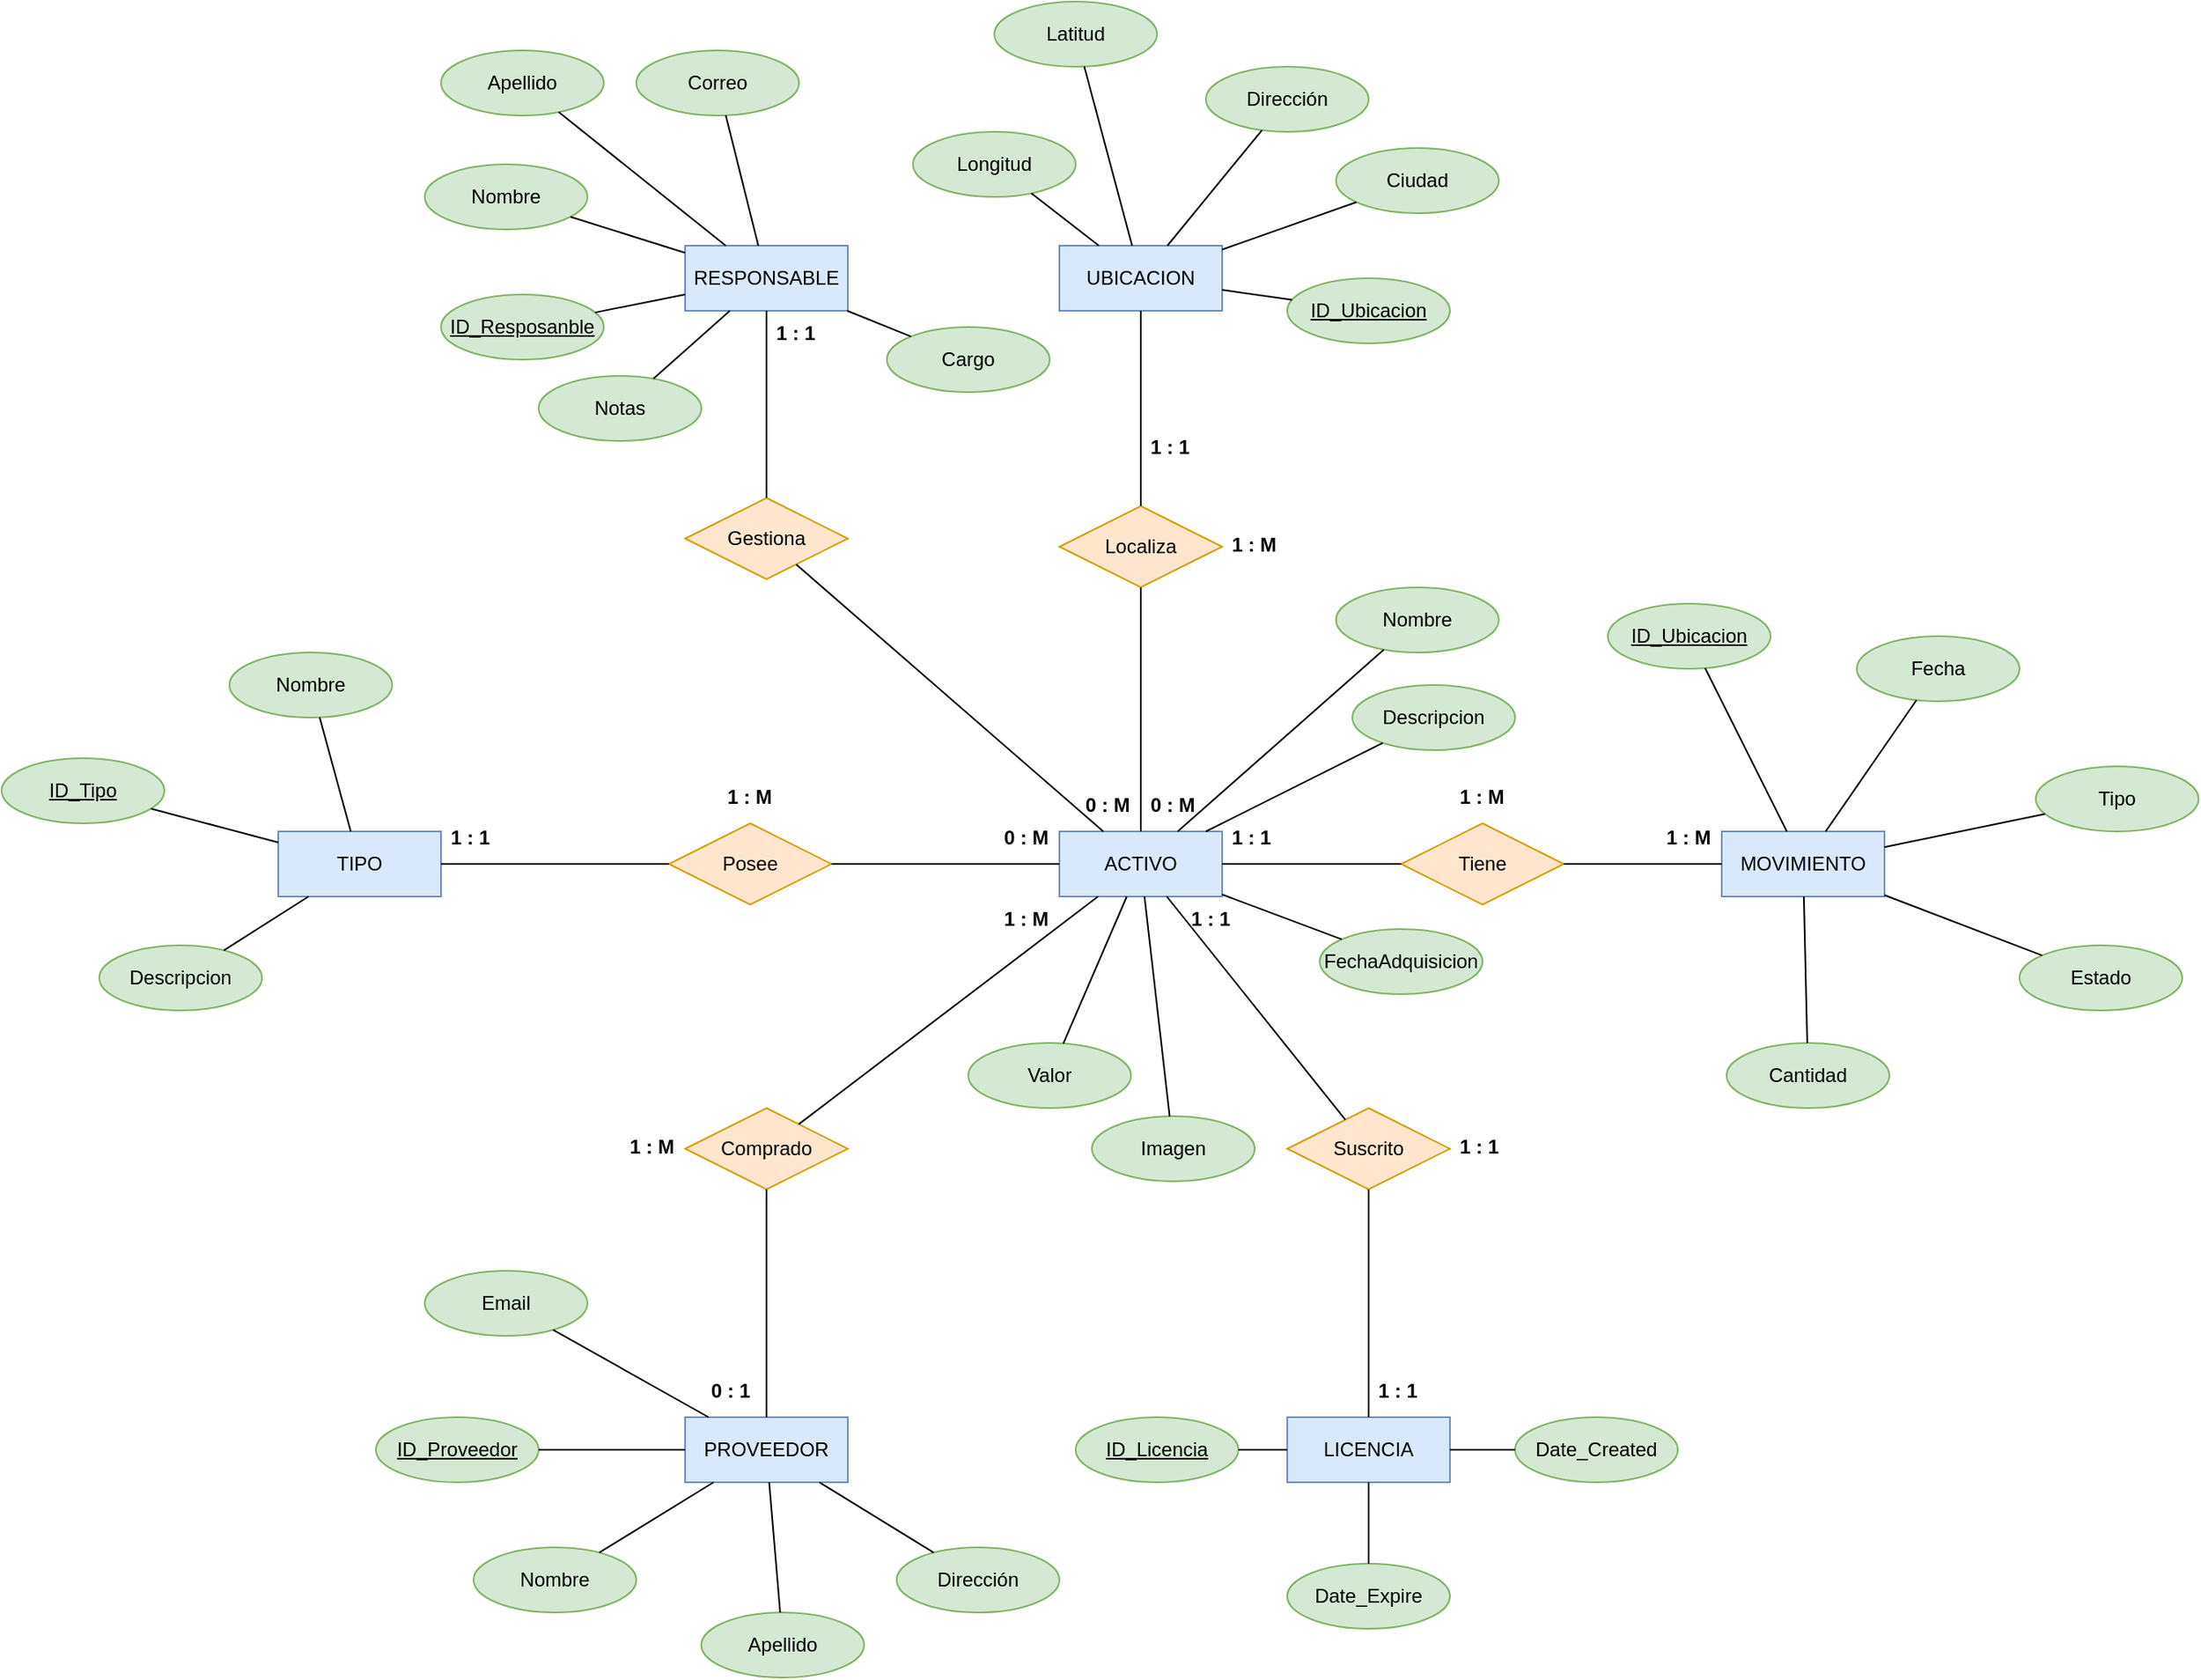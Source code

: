 <mxfile version="26.2.14">
  <diagram name="Página-1" id="IizV0ZKITarImfJM_A5O">
    <mxGraphModel dx="1861" dy="1901" grid="1" gridSize="10" guides="1" tooltips="1" connect="1" arrows="1" fold="1" page="1" pageScale="1" pageWidth="827" pageHeight="1169" math="0" shadow="0">
      <root>
        <mxCell id="0" />
        <mxCell id="1" parent="0" />
        <mxCell id="AASYkf402rb6I2aHNUHm-3" value="ACTIVO" style="whiteSpace=wrap;html=1;align=center;fillColor=#dae8fc;strokeColor=#6c8ebf;" vertex="1" parent="1">
          <mxGeometry x="420" y="240" width="100" height="40" as="geometry" />
        </mxCell>
        <mxCell id="AASYkf402rb6I2aHNUHm-8" value="Fecha" style="ellipse;whiteSpace=wrap;html=1;align=center;fillColor=#d5e8d4;strokeColor=#82b366;" vertex="1" parent="1">
          <mxGeometry x="910" y="120" width="100" height="40" as="geometry" />
        </mxCell>
        <mxCell id="AASYkf402rb6I2aHNUHm-13" value="&lt;b&gt;1 : M&lt;/b&gt;" style="text;strokeColor=none;fillColor=none;spacingLeft=4;spacingRight=4;overflow=hidden;rotatable=0;points=[[0,0.5],[1,0.5]];portConstraint=eastwest;fontSize=12;whiteSpace=wrap;html=1;" vertex="1" parent="1">
          <mxGeometry x="150" y="420" width="40" height="30" as="geometry" />
        </mxCell>
        <mxCell id="AASYkf402rb6I2aHNUHm-17" value="TIPO" style="whiteSpace=wrap;html=1;align=center;fillColor=#dae8fc;strokeColor=#6c8ebf;" vertex="1" parent="1">
          <mxGeometry x="-60" y="240" width="100" height="40" as="geometry" />
        </mxCell>
        <mxCell id="AASYkf402rb6I2aHNUHm-18" value="UBICACION" style="whiteSpace=wrap;html=1;align=center;fillColor=#dae8fc;strokeColor=#6c8ebf;" vertex="1" parent="1">
          <mxGeometry x="420" y="-120" width="100" height="40" as="geometry" />
        </mxCell>
        <mxCell id="AASYkf402rb6I2aHNUHm-19" value="RESPONSABLE" style="whiteSpace=wrap;html=1;align=center;fillColor=#dae8fc;strokeColor=#6c8ebf;" vertex="1" parent="1">
          <mxGeometry x="190" y="-120" width="100" height="40" as="geometry" />
        </mxCell>
        <mxCell id="AASYkf402rb6I2aHNUHm-20" value="PROVEEDOR" style="whiteSpace=wrap;html=1;align=center;fillColor=#dae8fc;strokeColor=#6c8ebf;" vertex="1" parent="1">
          <mxGeometry x="190" y="600" width="100" height="40" as="geometry" />
        </mxCell>
        <mxCell id="AASYkf402rb6I2aHNUHm-22" value="MOVIMIENTO" style="whiteSpace=wrap;html=1;align=center;fillColor=#dae8fc;strokeColor=#6c8ebf;" vertex="1" parent="1">
          <mxGeometry x="827" y="240" width="100" height="40" as="geometry" />
        </mxCell>
        <mxCell id="AASYkf402rb6I2aHNUHm-23" value="LICENCIA" style="whiteSpace=wrap;html=1;align=center;fillColor=#dae8fc;strokeColor=#6c8ebf;" vertex="1" parent="1">
          <mxGeometry x="560" y="600" width="100" height="40" as="geometry" />
        </mxCell>
        <mxCell id="AASYkf402rb6I2aHNUHm-24" value="Posee" style="shape=rhombus;perimeter=rhombusPerimeter;whiteSpace=wrap;html=1;align=center;fillColor=#ffe6cc;strokeColor=#d79b00;" vertex="1" parent="1">
          <mxGeometry x="180" y="235" width="100" height="50" as="geometry" />
        </mxCell>
        <mxCell id="AASYkf402rb6I2aHNUHm-25" value="&lt;b&gt;1 : M&lt;/b&gt;" style="text;strokeColor=none;fillColor=none;spacingLeft=4;spacingRight=4;overflow=hidden;rotatable=0;points=[[0,0.5],[1,0.5]];portConstraint=eastwest;fontSize=12;whiteSpace=wrap;html=1;" vertex="1" parent="1">
          <mxGeometry x="210" y="205" width="40" height="30" as="geometry" />
        </mxCell>
        <mxCell id="AASYkf402rb6I2aHNUHm-26" value="" style="endArrow=none;html=1;rounded=0;" edge="1" parent="1" source="AASYkf402rb6I2aHNUHm-24" target="AASYkf402rb6I2aHNUHm-3">
          <mxGeometry relative="1" as="geometry">
            <mxPoint x="370" y="380" as="sourcePoint" />
            <mxPoint x="530" y="380" as="targetPoint" />
          </mxGeometry>
        </mxCell>
        <mxCell id="AASYkf402rb6I2aHNUHm-27" value="" style="endArrow=none;html=1;rounded=0;" edge="1" parent="1" source="AASYkf402rb6I2aHNUHm-17" target="AASYkf402rb6I2aHNUHm-24">
          <mxGeometry relative="1" as="geometry">
            <mxPoint x="60" y="360" as="sourcePoint" />
            <mxPoint x="220" y="360" as="targetPoint" />
          </mxGeometry>
        </mxCell>
        <mxCell id="AASYkf402rb6I2aHNUHm-28" value="&lt;b&gt;0 : M&lt;/b&gt;" style="text;strokeColor=none;fillColor=none;spacingLeft=4;spacingRight=4;overflow=hidden;rotatable=0;points=[[0,0.5],[1,0.5]];portConstraint=eastwest;fontSize=12;whiteSpace=wrap;html=1;" vertex="1" parent="1">
          <mxGeometry x="380" y="230" width="40" height="30" as="geometry" />
        </mxCell>
        <mxCell id="AASYkf402rb6I2aHNUHm-29" value="&lt;b&gt;1 : 1&lt;/b&gt;" style="text;strokeColor=none;fillColor=none;spacingLeft=4;spacingRight=4;overflow=hidden;rotatable=0;points=[[0,0.5],[1,0.5]];portConstraint=eastwest;fontSize=12;whiteSpace=wrap;html=1;" vertex="1" parent="1">
          <mxGeometry x="40" y="230" width="40" height="30" as="geometry" />
        </mxCell>
        <mxCell id="AASYkf402rb6I2aHNUHm-30" value="Localiza" style="shape=rhombus;perimeter=rhombusPerimeter;whiteSpace=wrap;html=1;align=center;fillColor=#ffe6cc;strokeColor=#d79b00;" vertex="1" parent="1">
          <mxGeometry x="420" y="40" width="100" height="50" as="geometry" />
        </mxCell>
        <mxCell id="AASYkf402rb6I2aHNUHm-31" value="" style="endArrow=none;html=1;rounded=0;" edge="1" parent="1" source="AASYkf402rb6I2aHNUHm-30" target="AASYkf402rb6I2aHNUHm-3">
          <mxGeometry relative="1" as="geometry">
            <mxPoint x="490" y="200" as="sourcePoint" />
            <mxPoint x="650" y="200" as="targetPoint" />
          </mxGeometry>
        </mxCell>
        <mxCell id="AASYkf402rb6I2aHNUHm-32" value="" style="endArrow=none;html=1;rounded=0;" edge="1" parent="1" source="AASYkf402rb6I2aHNUHm-18" target="AASYkf402rb6I2aHNUHm-30">
          <mxGeometry relative="1" as="geometry">
            <mxPoint x="360" y="120" as="sourcePoint" />
            <mxPoint x="520" y="120" as="targetPoint" />
          </mxGeometry>
        </mxCell>
        <mxCell id="AASYkf402rb6I2aHNUHm-33" value="&lt;b&gt;1 : M&lt;/b&gt;" style="text;strokeColor=none;fillColor=none;spacingLeft=4;spacingRight=4;overflow=hidden;rotatable=0;points=[[0,0.5],[1,0.5]];portConstraint=eastwest;fontSize=12;whiteSpace=wrap;html=1;" vertex="1" parent="1">
          <mxGeometry x="520" y="50" width="40" height="30" as="geometry" />
        </mxCell>
        <mxCell id="AASYkf402rb6I2aHNUHm-34" value="&lt;b&gt;1 : 1&lt;/b&gt;" style="text;strokeColor=none;fillColor=none;spacingLeft=4;spacingRight=4;overflow=hidden;rotatable=0;points=[[0,0.5],[1,0.5]];portConstraint=eastwest;fontSize=12;whiteSpace=wrap;html=1;" vertex="1" parent="1">
          <mxGeometry x="470" y="-10" width="40" height="30" as="geometry" />
        </mxCell>
        <mxCell id="AASYkf402rb6I2aHNUHm-35" value="&lt;b&gt;0 : M&lt;/b&gt;" style="text;strokeColor=none;fillColor=none;spacingLeft=4;spacingRight=4;overflow=hidden;rotatable=0;points=[[0,0.5],[1,0.5]];portConstraint=eastwest;fontSize=12;whiteSpace=wrap;html=1;" vertex="1" parent="1">
          <mxGeometry x="470" y="210" width="40" height="30" as="geometry" />
        </mxCell>
        <mxCell id="AASYkf402rb6I2aHNUHm-36" value="Gestiona" style="shape=rhombus;perimeter=rhombusPerimeter;whiteSpace=wrap;html=1;align=center;fillColor=#ffe6cc;strokeColor=#d79b00;" vertex="1" parent="1">
          <mxGeometry x="190" y="35" width="100" height="50" as="geometry" />
        </mxCell>
        <mxCell id="AASYkf402rb6I2aHNUHm-37" value="" style="endArrow=none;html=1;rounded=0;" edge="1" parent="1" source="AASYkf402rb6I2aHNUHm-3" target="AASYkf402rb6I2aHNUHm-36">
          <mxGeometry relative="1" as="geometry">
            <mxPoint x="660" y="320" as="sourcePoint" />
            <mxPoint x="820" y="320" as="targetPoint" />
          </mxGeometry>
        </mxCell>
        <mxCell id="AASYkf402rb6I2aHNUHm-38" value="" style="endArrow=none;html=1;rounded=0;" edge="1" parent="1" source="AASYkf402rb6I2aHNUHm-36" target="AASYkf402rb6I2aHNUHm-19">
          <mxGeometry relative="1" as="geometry">
            <mxPoint x="790" y="310" as="sourcePoint" />
            <mxPoint x="950" y="310" as="targetPoint" />
          </mxGeometry>
        </mxCell>
        <mxCell id="AASYkf402rb6I2aHNUHm-39" value="&lt;b&gt;1 : 1&lt;/b&gt;" style="text;strokeColor=none;fillColor=none;spacingLeft=4;spacingRight=4;overflow=hidden;rotatable=0;points=[[0,0.5],[1,0.5]];portConstraint=eastwest;fontSize=12;whiteSpace=wrap;html=1;" vertex="1" parent="1">
          <mxGeometry x="240" y="-80" width="40" height="30" as="geometry" />
        </mxCell>
        <mxCell id="AASYkf402rb6I2aHNUHm-40" value="&lt;b&gt;0 : M&lt;/b&gt;" style="text;strokeColor=none;fillColor=none;spacingLeft=4;spacingRight=4;overflow=hidden;rotatable=0;points=[[0,0.5],[1,0.5]];portConstraint=eastwest;fontSize=12;whiteSpace=wrap;html=1;" vertex="1" parent="1">
          <mxGeometry x="430" y="210" width="40" height="30" as="geometry" />
        </mxCell>
        <mxCell id="AASYkf402rb6I2aHNUHm-41" value="Comprado" style="shape=rhombus;perimeter=rhombusPerimeter;whiteSpace=wrap;html=1;align=center;fillColor=#ffe6cc;strokeColor=#d79b00;" vertex="1" parent="1">
          <mxGeometry x="190" y="410" width="100" height="50" as="geometry" />
        </mxCell>
        <mxCell id="AASYkf402rb6I2aHNUHm-42" value="" style="endArrow=none;html=1;rounded=0;" edge="1" parent="1" source="AASYkf402rb6I2aHNUHm-41" target="AASYkf402rb6I2aHNUHm-3">
          <mxGeometry relative="1" as="geometry">
            <mxPoint x="480" y="360" as="sourcePoint" />
            <mxPoint x="640" y="360" as="targetPoint" />
          </mxGeometry>
        </mxCell>
        <mxCell id="AASYkf402rb6I2aHNUHm-43" value="" style="endArrow=none;html=1;rounded=0;" edge="1" parent="1" source="AASYkf402rb6I2aHNUHm-20" target="AASYkf402rb6I2aHNUHm-41">
          <mxGeometry relative="1" as="geometry">
            <mxPoint x="170" y="440" as="sourcePoint" />
            <mxPoint x="330" y="440" as="targetPoint" />
          </mxGeometry>
        </mxCell>
        <mxCell id="AASYkf402rb6I2aHNUHm-44" value="&lt;b&gt;1 : M&lt;/b&gt;" style="text;strokeColor=none;fillColor=none;spacingLeft=4;spacingRight=4;overflow=hidden;rotatable=0;points=[[0,0.5],[1,0.5]];portConstraint=eastwest;fontSize=12;whiteSpace=wrap;html=1;" vertex="1" parent="1">
          <mxGeometry x="380" y="280" width="40" height="30" as="geometry" />
        </mxCell>
        <mxCell id="AASYkf402rb6I2aHNUHm-45" value="&lt;b&gt;0 : 1&lt;/b&gt;" style="text;strokeColor=none;fillColor=none;spacingLeft=4;spacingRight=4;overflow=hidden;rotatable=0;points=[[0,0.5],[1,0.5]];portConstraint=eastwest;fontSize=12;whiteSpace=wrap;html=1;" vertex="1" parent="1">
          <mxGeometry x="200" y="570" width="40" height="30" as="geometry" />
        </mxCell>
        <mxCell id="AASYkf402rb6I2aHNUHm-46" value="Tiene" style="shape=rhombus;perimeter=rhombusPerimeter;whiteSpace=wrap;html=1;align=center;fillColor=#ffe6cc;strokeColor=#d79b00;" vertex="1" parent="1">
          <mxGeometry x="630" y="235" width="100" height="50" as="geometry" />
        </mxCell>
        <mxCell id="AASYkf402rb6I2aHNUHm-47" value="" style="endArrow=none;html=1;rounded=0;" edge="1" parent="1" source="AASYkf402rb6I2aHNUHm-3" target="AASYkf402rb6I2aHNUHm-46">
          <mxGeometry relative="1" as="geometry">
            <mxPoint x="610" y="310" as="sourcePoint" />
            <mxPoint x="770" y="310" as="targetPoint" />
          </mxGeometry>
        </mxCell>
        <mxCell id="AASYkf402rb6I2aHNUHm-48" value="" style="endArrow=none;html=1;rounded=0;" edge="1" parent="1" source="AASYkf402rb6I2aHNUHm-46" target="AASYkf402rb6I2aHNUHm-22">
          <mxGeometry relative="1" as="geometry">
            <mxPoint x="640" y="350" as="sourcePoint" />
            <mxPoint x="800" y="350" as="targetPoint" />
          </mxGeometry>
        </mxCell>
        <mxCell id="AASYkf402rb6I2aHNUHm-49" value="&lt;b&gt;1 : M&lt;/b&gt;" style="text;strokeColor=none;fillColor=none;spacingLeft=4;spacingRight=4;overflow=hidden;rotatable=0;points=[[0,0.5],[1,0.5]];portConstraint=eastwest;fontSize=12;whiteSpace=wrap;html=1;" vertex="1" parent="1">
          <mxGeometry x="660" y="205" width="40" height="30" as="geometry" />
        </mxCell>
        <mxCell id="AASYkf402rb6I2aHNUHm-50" value="&lt;b&gt;1 : M&lt;/b&gt;" style="text;strokeColor=none;fillColor=none;spacingLeft=4;spacingRight=4;overflow=hidden;rotatable=0;points=[[0,0.5],[1,0.5]];portConstraint=eastwest;fontSize=12;whiteSpace=wrap;html=1;" vertex="1" parent="1">
          <mxGeometry x="787" y="230" width="40" height="30" as="geometry" />
        </mxCell>
        <mxCell id="AASYkf402rb6I2aHNUHm-51" value="&lt;b&gt;1 : 1&lt;/b&gt;" style="text;strokeColor=none;fillColor=none;spacingLeft=4;spacingRight=4;overflow=hidden;rotatable=0;points=[[0,0.5],[1,0.5]];portConstraint=eastwest;fontSize=12;whiteSpace=wrap;html=1;" vertex="1" parent="1">
          <mxGeometry x="520" y="230" width="40" height="30" as="geometry" />
        </mxCell>
        <mxCell id="AASYkf402rb6I2aHNUHm-52" value="Suscrito" style="shape=rhombus;perimeter=rhombusPerimeter;whiteSpace=wrap;html=1;align=center;fillColor=#ffe6cc;strokeColor=#d79b00;" vertex="1" parent="1">
          <mxGeometry x="560" y="410" width="100" height="50" as="geometry" />
        </mxCell>
        <mxCell id="AASYkf402rb6I2aHNUHm-53" value="" style="endArrow=none;html=1;rounded=0;" edge="1" parent="1" source="AASYkf402rb6I2aHNUHm-3" target="AASYkf402rb6I2aHNUHm-52">
          <mxGeometry relative="1" as="geometry">
            <mxPoint x="530" y="360" as="sourcePoint" />
            <mxPoint x="690" y="360" as="targetPoint" />
          </mxGeometry>
        </mxCell>
        <mxCell id="AASYkf402rb6I2aHNUHm-54" value="" style="endArrow=none;html=1;rounded=0;" edge="1" parent="1" source="AASYkf402rb6I2aHNUHm-52" target="AASYkf402rb6I2aHNUHm-23">
          <mxGeometry relative="1" as="geometry">
            <mxPoint x="590" y="490" as="sourcePoint" />
            <mxPoint x="750" y="490" as="targetPoint" />
          </mxGeometry>
        </mxCell>
        <mxCell id="AASYkf402rb6I2aHNUHm-55" value="&lt;b&gt;1 : 1&lt;/b&gt;" style="text;strokeColor=none;fillColor=none;spacingLeft=4;spacingRight=4;overflow=hidden;rotatable=0;points=[[0,0.5],[1,0.5]];portConstraint=eastwest;fontSize=12;whiteSpace=wrap;html=1;" vertex="1" parent="1">
          <mxGeometry x="660" y="420" width="40" height="30" as="geometry" />
        </mxCell>
        <mxCell id="AASYkf402rb6I2aHNUHm-56" value="&lt;b&gt;1 : 1&lt;/b&gt;" style="text;strokeColor=none;fillColor=none;spacingLeft=4;spacingRight=4;overflow=hidden;rotatable=0;points=[[0,0.5],[1,0.5]];portConstraint=eastwest;fontSize=12;whiteSpace=wrap;html=1;" vertex="1" parent="1">
          <mxGeometry x="495" y="280" width="40" height="30" as="geometry" />
        </mxCell>
        <mxCell id="AASYkf402rb6I2aHNUHm-57" value="&lt;b&gt;1 : 1&lt;/b&gt;" style="text;strokeColor=none;fillColor=none;spacingLeft=4;spacingRight=4;overflow=hidden;rotatable=0;points=[[0,0.5],[1,0.5]];portConstraint=eastwest;fontSize=12;whiteSpace=wrap;html=1;" vertex="1" parent="1">
          <mxGeometry x="610" y="570" width="40" height="30" as="geometry" />
        </mxCell>
        <mxCell id="AASYkf402rb6I2aHNUHm-58" value="Nombre" style="ellipse;whiteSpace=wrap;html=1;align=center;fillColor=#d5e8d4;strokeColor=#82b366;" vertex="1" parent="1">
          <mxGeometry x="590" y="90" width="100" height="40" as="geometry" />
        </mxCell>
        <mxCell id="AASYkf402rb6I2aHNUHm-59" value="Descripcion" style="ellipse;whiteSpace=wrap;html=1;align=center;fillColor=#d5e8d4;strokeColor=#82b366;" vertex="1" parent="1">
          <mxGeometry x="600" y="150" width="100" height="40" as="geometry" />
        </mxCell>
        <mxCell id="AASYkf402rb6I2aHNUHm-60" value="FechaAdquisicion" style="ellipse;whiteSpace=wrap;html=1;align=center;fillColor=#d5e8d4;strokeColor=#82b366;" vertex="1" parent="1">
          <mxGeometry x="580" y="300" width="100" height="40" as="geometry" />
        </mxCell>
        <mxCell id="AASYkf402rb6I2aHNUHm-61" value="Valor" style="ellipse;whiteSpace=wrap;html=1;align=center;fillColor=#d5e8d4;strokeColor=#82b366;" vertex="1" parent="1">
          <mxGeometry x="364" y="370" width="100" height="40" as="geometry" />
        </mxCell>
        <mxCell id="AASYkf402rb6I2aHNUHm-62" value="Imagen" style="ellipse;whiteSpace=wrap;html=1;align=center;fillColor=#d5e8d4;strokeColor=#82b366;" vertex="1" parent="1">
          <mxGeometry x="440" y="415" width="100" height="40" as="geometry" />
        </mxCell>
        <mxCell id="AASYkf402rb6I2aHNUHm-63" value="" style="endArrow=none;html=1;rounded=0;" edge="1" parent="1" source="AASYkf402rb6I2aHNUHm-61" target="AASYkf402rb6I2aHNUHm-3">
          <mxGeometry relative="1" as="geometry">
            <mxPoint x="450" y="360" as="sourcePoint" />
            <mxPoint x="610" y="360" as="targetPoint" />
          </mxGeometry>
        </mxCell>
        <mxCell id="AASYkf402rb6I2aHNUHm-64" value="" style="endArrow=none;html=1;rounded=0;" edge="1" parent="1" source="AASYkf402rb6I2aHNUHm-62" target="AASYkf402rb6I2aHNUHm-3">
          <mxGeometry relative="1" as="geometry">
            <mxPoint x="490" y="380" as="sourcePoint" />
            <mxPoint x="650" y="380" as="targetPoint" />
          </mxGeometry>
        </mxCell>
        <mxCell id="AASYkf402rb6I2aHNUHm-65" value="" style="endArrow=none;html=1;rounded=0;" edge="1" parent="1" source="AASYkf402rb6I2aHNUHm-3" target="AASYkf402rb6I2aHNUHm-60">
          <mxGeometry relative="1" as="geometry">
            <mxPoint x="560" y="310" as="sourcePoint" />
            <mxPoint x="720" y="310" as="targetPoint" />
          </mxGeometry>
        </mxCell>
        <mxCell id="AASYkf402rb6I2aHNUHm-66" value="" style="endArrow=none;html=1;rounded=0;" edge="1" parent="1" source="AASYkf402rb6I2aHNUHm-3" target="AASYkf402rb6I2aHNUHm-58">
          <mxGeometry relative="1" as="geometry">
            <mxPoint x="540" y="170" as="sourcePoint" />
            <mxPoint x="700" y="170" as="targetPoint" />
          </mxGeometry>
        </mxCell>
        <mxCell id="AASYkf402rb6I2aHNUHm-67" value="" style="endArrow=none;html=1;rounded=0;" edge="1" parent="1" source="AASYkf402rb6I2aHNUHm-3" target="AASYkf402rb6I2aHNUHm-59">
          <mxGeometry relative="1" as="geometry">
            <mxPoint x="610" y="190" as="sourcePoint" />
            <mxPoint x="770" y="190" as="targetPoint" />
          </mxGeometry>
        </mxCell>
        <mxCell id="AASYkf402rb6I2aHNUHm-68" value="Longitud" style="ellipse;whiteSpace=wrap;html=1;align=center;fillColor=#d5e8d4;strokeColor=#82b366;" vertex="1" parent="1">
          <mxGeometry x="330" y="-190" width="100" height="40" as="geometry" />
        </mxCell>
        <mxCell id="AASYkf402rb6I2aHNUHm-69" value="Latitud" style="ellipse;whiteSpace=wrap;html=1;align=center;fillColor=#d5e8d4;strokeColor=#82b366;" vertex="1" parent="1">
          <mxGeometry x="380" y="-270" width="100" height="40" as="geometry" />
        </mxCell>
        <mxCell id="AASYkf402rb6I2aHNUHm-70" value="Dirección" style="ellipse;whiteSpace=wrap;html=1;align=center;fillColor=#d5e8d4;strokeColor=#82b366;" vertex="1" parent="1">
          <mxGeometry x="510" y="-230" width="100" height="40" as="geometry" />
        </mxCell>
        <mxCell id="AASYkf402rb6I2aHNUHm-71" value="Ciudad" style="ellipse;whiteSpace=wrap;html=1;align=center;fillColor=#d5e8d4;strokeColor=#82b366;" vertex="1" parent="1">
          <mxGeometry x="590" y="-180" width="100" height="40" as="geometry" />
        </mxCell>
        <mxCell id="AASYkf402rb6I2aHNUHm-72" value="" style="endArrow=none;html=1;rounded=0;" edge="1" parent="1" source="AASYkf402rb6I2aHNUHm-68" target="AASYkf402rb6I2aHNUHm-18">
          <mxGeometry relative="1" as="geometry">
            <mxPoint x="410" y="-140" as="sourcePoint" />
            <mxPoint x="570" y="-140" as="targetPoint" />
          </mxGeometry>
        </mxCell>
        <mxCell id="AASYkf402rb6I2aHNUHm-73" value="" style="endArrow=none;html=1;rounded=0;" edge="1" parent="1" source="AASYkf402rb6I2aHNUHm-69" target="AASYkf402rb6I2aHNUHm-18">
          <mxGeometry relative="1" as="geometry">
            <mxPoint x="500" y="-170" as="sourcePoint" />
            <mxPoint x="660" y="-170" as="targetPoint" />
          </mxGeometry>
        </mxCell>
        <mxCell id="AASYkf402rb6I2aHNUHm-74" value="" style="endArrow=none;html=1;rounded=0;" edge="1" parent="1" source="AASYkf402rb6I2aHNUHm-18" target="AASYkf402rb6I2aHNUHm-70">
          <mxGeometry relative="1" as="geometry">
            <mxPoint x="530" y="-160" as="sourcePoint" />
            <mxPoint x="690" y="-160" as="targetPoint" />
          </mxGeometry>
        </mxCell>
        <mxCell id="AASYkf402rb6I2aHNUHm-75" value="" style="endArrow=none;html=1;rounded=0;" edge="1" parent="1" source="AASYkf402rb6I2aHNUHm-18" target="AASYkf402rb6I2aHNUHm-71">
          <mxGeometry relative="1" as="geometry">
            <mxPoint x="590" y="-70" as="sourcePoint" />
            <mxPoint x="750" y="-70" as="targetPoint" />
          </mxGeometry>
        </mxCell>
        <mxCell id="AASYkf402rb6I2aHNUHm-76" value="ID_Ubicacion" style="ellipse;whiteSpace=wrap;html=1;align=center;fontStyle=4;fillColor=#d5e8d4;strokeColor=#82b366;" vertex="1" parent="1">
          <mxGeometry x="560" y="-100" width="100" height="40" as="geometry" />
        </mxCell>
        <mxCell id="AASYkf402rb6I2aHNUHm-77" value="" style="endArrow=none;html=1;rounded=0;" edge="1" parent="1" source="AASYkf402rb6I2aHNUHm-18" target="AASYkf402rb6I2aHNUHm-76">
          <mxGeometry relative="1" as="geometry">
            <mxPoint x="530" y="-50" as="sourcePoint" />
            <mxPoint x="690" y="-50" as="targetPoint" />
          </mxGeometry>
        </mxCell>
        <mxCell id="AASYkf402rb6I2aHNUHm-78" value="ID_Resposanble" style="ellipse;whiteSpace=wrap;html=1;align=center;fontStyle=4;fillColor=#d5e8d4;strokeColor=#82b366;" vertex="1" parent="1">
          <mxGeometry x="40" y="-90" width="100" height="40" as="geometry" />
        </mxCell>
        <mxCell id="AASYkf402rb6I2aHNUHm-79" value="Nombre" style="ellipse;whiteSpace=wrap;html=1;align=center;fillColor=#d5e8d4;strokeColor=#82b366;" vertex="1" parent="1">
          <mxGeometry x="30" y="-170" width="100" height="40" as="geometry" />
        </mxCell>
        <mxCell id="AASYkf402rb6I2aHNUHm-80" value="Correo" style="ellipse;whiteSpace=wrap;html=1;align=center;fillColor=#d5e8d4;strokeColor=#82b366;" vertex="1" parent="1">
          <mxGeometry x="160" y="-240" width="100" height="40" as="geometry" />
        </mxCell>
        <mxCell id="AASYkf402rb6I2aHNUHm-81" value="Apellido" style="ellipse;whiteSpace=wrap;html=1;align=center;fillColor=#d5e8d4;strokeColor=#82b366;" vertex="1" parent="1">
          <mxGeometry x="40" y="-240" width="100" height="40" as="geometry" />
        </mxCell>
        <mxCell id="AASYkf402rb6I2aHNUHm-82" value="Cargo" style="ellipse;whiteSpace=wrap;html=1;align=center;fillColor=#d5e8d4;strokeColor=#82b366;" vertex="1" parent="1">
          <mxGeometry x="314" y="-70" width="100" height="40" as="geometry" />
        </mxCell>
        <mxCell id="AASYkf402rb6I2aHNUHm-83" value="Notas" style="ellipse;whiteSpace=wrap;html=1;align=center;fillColor=#d5e8d4;strokeColor=#82b366;" vertex="1" parent="1">
          <mxGeometry x="100" y="-40" width="100" height="40" as="geometry" />
        </mxCell>
        <mxCell id="AASYkf402rb6I2aHNUHm-84" value="" style="endArrow=none;html=1;rounded=0;" edge="1" parent="1" source="AASYkf402rb6I2aHNUHm-80" target="AASYkf402rb6I2aHNUHm-19">
          <mxGeometry relative="1" as="geometry">
            <mxPoint x="210" y="-180" as="sourcePoint" />
            <mxPoint x="370" y="-180" as="targetPoint" />
          </mxGeometry>
        </mxCell>
        <mxCell id="AASYkf402rb6I2aHNUHm-85" value="" style="endArrow=none;html=1;rounded=0;" edge="1" parent="1" source="AASYkf402rb6I2aHNUHm-81" target="AASYkf402rb6I2aHNUHm-19">
          <mxGeometry relative="1" as="geometry">
            <mxPoint x="150" y="-190" as="sourcePoint" />
            <mxPoint x="310" y="-190" as="targetPoint" />
          </mxGeometry>
        </mxCell>
        <mxCell id="AASYkf402rb6I2aHNUHm-86" value="" style="endArrow=none;html=1;rounded=0;" edge="1" parent="1" source="AASYkf402rb6I2aHNUHm-79" target="AASYkf402rb6I2aHNUHm-19">
          <mxGeometry relative="1" as="geometry">
            <mxPoint x="130" y="-120" as="sourcePoint" />
            <mxPoint x="290" y="-120" as="targetPoint" />
          </mxGeometry>
        </mxCell>
        <mxCell id="AASYkf402rb6I2aHNUHm-87" value="" style="endArrow=none;html=1;rounded=0;" edge="1" parent="1" source="AASYkf402rb6I2aHNUHm-78" target="AASYkf402rb6I2aHNUHm-19">
          <mxGeometry relative="1" as="geometry">
            <mxPoint x="190" y="-60" as="sourcePoint" />
            <mxPoint x="350" y="-60" as="targetPoint" />
          </mxGeometry>
        </mxCell>
        <mxCell id="AASYkf402rb6I2aHNUHm-88" value="" style="endArrow=none;html=1;rounded=0;" edge="1" parent="1" source="AASYkf402rb6I2aHNUHm-83" target="AASYkf402rb6I2aHNUHm-19">
          <mxGeometry relative="1" as="geometry">
            <mxPoint x="150" y="-40" as="sourcePoint" />
            <mxPoint x="310" y="-40" as="targetPoint" />
          </mxGeometry>
        </mxCell>
        <mxCell id="AASYkf402rb6I2aHNUHm-89" value="" style="endArrow=none;html=1;rounded=0;" edge="1" parent="1" source="AASYkf402rb6I2aHNUHm-19" target="AASYkf402rb6I2aHNUHm-82">
          <mxGeometry relative="1" as="geometry">
            <mxPoint x="300" y="-120" as="sourcePoint" />
            <mxPoint x="460" y="-120" as="targetPoint" />
          </mxGeometry>
        </mxCell>
        <mxCell id="AASYkf402rb6I2aHNUHm-90" value="ID_Tipo" style="ellipse;whiteSpace=wrap;html=1;align=center;fontStyle=4;fillColor=#d5e8d4;strokeColor=#82b366;" vertex="1" parent="1">
          <mxGeometry x="-230" y="195" width="100" height="40" as="geometry" />
        </mxCell>
        <mxCell id="AASYkf402rb6I2aHNUHm-91" value="" style="endArrow=none;html=1;rounded=0;" edge="1" parent="1" source="AASYkf402rb6I2aHNUHm-90" target="AASYkf402rb6I2aHNUHm-17">
          <mxGeometry relative="1" as="geometry">
            <mxPoint x="-80" y="210" as="sourcePoint" />
            <mxPoint x="80" y="210" as="targetPoint" />
          </mxGeometry>
        </mxCell>
        <mxCell id="AASYkf402rb6I2aHNUHm-92" value="Nombre" style="ellipse;whiteSpace=wrap;html=1;align=center;fillColor=#d5e8d4;strokeColor=#82b366;" vertex="1" parent="1">
          <mxGeometry x="-90" y="130" width="100" height="40" as="geometry" />
        </mxCell>
        <mxCell id="AASYkf402rb6I2aHNUHm-93" value="Descripcion" style="ellipse;whiteSpace=wrap;html=1;align=center;fillColor=#d5e8d4;strokeColor=#82b366;" vertex="1" parent="1">
          <mxGeometry x="-170" y="310" width="100" height="40" as="geometry" />
        </mxCell>
        <mxCell id="AASYkf402rb6I2aHNUHm-95" value="" style="endArrow=none;html=1;rounded=0;" edge="1" parent="1" source="AASYkf402rb6I2aHNUHm-17" target="AASYkf402rb6I2aHNUHm-92">
          <mxGeometry relative="1" as="geometry">
            <mxPoint x="-50" y="210" as="sourcePoint" />
            <mxPoint x="110" y="210" as="targetPoint" />
          </mxGeometry>
        </mxCell>
        <mxCell id="AASYkf402rb6I2aHNUHm-96" value="" style="endArrow=none;html=1;rounded=0;" edge="1" parent="1" source="AASYkf402rb6I2aHNUHm-93" target="AASYkf402rb6I2aHNUHm-17">
          <mxGeometry relative="1" as="geometry">
            <mxPoint x="-130" y="270" as="sourcePoint" />
            <mxPoint x="30" y="270" as="targetPoint" />
          </mxGeometry>
        </mxCell>
        <mxCell id="AASYkf402rb6I2aHNUHm-97" value="Date_Created" style="ellipse;whiteSpace=wrap;html=1;align=center;fillColor=#d5e8d4;strokeColor=#82b366;" vertex="1" parent="1">
          <mxGeometry x="700" y="600" width="100" height="40" as="geometry" />
        </mxCell>
        <mxCell id="AASYkf402rb6I2aHNUHm-98" value="Date_Expire" style="ellipse;whiteSpace=wrap;html=1;align=center;fillColor=#d5e8d4;strokeColor=#82b366;" vertex="1" parent="1">
          <mxGeometry x="560" y="690" width="100" height="40" as="geometry" />
        </mxCell>
        <mxCell id="AASYkf402rb6I2aHNUHm-99" value="ID_Licencia" style="ellipse;whiteSpace=wrap;html=1;align=center;fontStyle=4;fillColor=#d5e8d4;strokeColor=#82b366;" vertex="1" parent="1">
          <mxGeometry x="430" y="600" width="100" height="40" as="geometry" />
        </mxCell>
        <mxCell id="AASYkf402rb6I2aHNUHm-100" value="" style="endArrow=none;html=1;rounded=0;" edge="1" parent="1" source="AASYkf402rb6I2aHNUHm-99" target="AASYkf402rb6I2aHNUHm-23">
          <mxGeometry relative="1" as="geometry">
            <mxPoint x="470" y="660" as="sourcePoint" />
            <mxPoint x="630" y="660" as="targetPoint" />
          </mxGeometry>
        </mxCell>
        <mxCell id="AASYkf402rb6I2aHNUHm-101" value="" style="endArrow=none;html=1;rounded=0;" edge="1" parent="1" source="AASYkf402rb6I2aHNUHm-23" target="AASYkf402rb6I2aHNUHm-98">
          <mxGeometry relative="1" as="geometry">
            <mxPoint x="620" y="660" as="sourcePoint" />
            <mxPoint x="780" y="660" as="targetPoint" />
          </mxGeometry>
        </mxCell>
        <mxCell id="AASYkf402rb6I2aHNUHm-102" value="" style="endArrow=none;html=1;rounded=0;" edge="1" parent="1" source="AASYkf402rb6I2aHNUHm-23" target="AASYkf402rb6I2aHNUHm-97">
          <mxGeometry relative="1" as="geometry">
            <mxPoint x="730" y="570" as="sourcePoint" />
            <mxPoint x="890" y="570" as="targetPoint" />
          </mxGeometry>
        </mxCell>
        <mxCell id="AASYkf402rb6I2aHNUHm-103" value="ID_Proveedor" style="ellipse;whiteSpace=wrap;html=1;align=center;fontStyle=4;fillColor=#d5e8d4;strokeColor=#82b366;" vertex="1" parent="1">
          <mxGeometry y="600" width="100" height="40" as="geometry" />
        </mxCell>
        <mxCell id="AASYkf402rb6I2aHNUHm-104" value="Nombre" style="ellipse;whiteSpace=wrap;html=1;align=center;fillColor=#d5e8d4;strokeColor=#82b366;" vertex="1" parent="1">
          <mxGeometry x="60" y="680" width="100" height="40" as="geometry" />
        </mxCell>
        <mxCell id="AASYkf402rb6I2aHNUHm-105" value="Apellido" style="ellipse;whiteSpace=wrap;html=1;align=center;fillColor=#d5e8d4;strokeColor=#82b366;" vertex="1" parent="1">
          <mxGeometry x="200" y="720" width="100" height="40" as="geometry" />
        </mxCell>
        <mxCell id="AASYkf402rb6I2aHNUHm-106" value="Dirección" style="ellipse;whiteSpace=wrap;html=1;align=center;fillColor=#d5e8d4;strokeColor=#82b366;" vertex="1" parent="1">
          <mxGeometry x="320" y="680" width="100" height="40" as="geometry" />
        </mxCell>
        <mxCell id="AASYkf402rb6I2aHNUHm-108" value="" style="endArrow=none;html=1;rounded=0;" edge="1" parent="1" source="AASYkf402rb6I2aHNUHm-103" target="AASYkf402rb6I2aHNUHm-20">
          <mxGeometry relative="1" as="geometry">
            <mxPoint x="130" y="690" as="sourcePoint" />
            <mxPoint x="290" y="690" as="targetPoint" />
          </mxGeometry>
        </mxCell>
        <mxCell id="AASYkf402rb6I2aHNUHm-109" value="" style="endArrow=none;html=1;rounded=0;" edge="1" parent="1" source="AASYkf402rb6I2aHNUHm-104" target="AASYkf402rb6I2aHNUHm-20">
          <mxGeometry relative="1" as="geometry">
            <mxPoint x="140" y="690" as="sourcePoint" />
            <mxPoint x="300" y="690" as="targetPoint" />
          </mxGeometry>
        </mxCell>
        <mxCell id="AASYkf402rb6I2aHNUHm-110" value="" style="endArrow=none;html=1;rounded=0;" edge="1" parent="1" source="AASYkf402rb6I2aHNUHm-105" target="AASYkf402rb6I2aHNUHm-20">
          <mxGeometry relative="1" as="geometry">
            <mxPoint x="230" y="690" as="sourcePoint" />
            <mxPoint x="390" y="690" as="targetPoint" />
          </mxGeometry>
        </mxCell>
        <mxCell id="AASYkf402rb6I2aHNUHm-111" value="" style="endArrow=none;html=1;rounded=0;" edge="1" parent="1" source="AASYkf402rb6I2aHNUHm-20" target="AASYkf402rb6I2aHNUHm-106">
          <mxGeometry relative="1" as="geometry">
            <mxPoint x="320" y="650" as="sourcePoint" />
            <mxPoint x="480" y="650" as="targetPoint" />
          </mxGeometry>
        </mxCell>
        <mxCell id="AASYkf402rb6I2aHNUHm-114" value="Email" style="ellipse;whiteSpace=wrap;html=1;align=center;fillColor=#d5e8d4;strokeColor=#82b366;" vertex="1" parent="1">
          <mxGeometry x="30" y="510" width="100" height="40" as="geometry" />
        </mxCell>
        <mxCell id="AASYkf402rb6I2aHNUHm-115" value="" style="endArrow=none;html=1;rounded=0;" edge="1" parent="1" source="AASYkf402rb6I2aHNUHm-114" target="AASYkf402rb6I2aHNUHm-20">
          <mxGeometry relative="1" as="geometry">
            <mxPoint x="140" y="580" as="sourcePoint" />
            <mxPoint x="300" y="580" as="targetPoint" />
          </mxGeometry>
        </mxCell>
        <mxCell id="AASYkf402rb6I2aHNUHm-116" value="Tipo" style="ellipse;whiteSpace=wrap;html=1;align=center;fillColor=#d5e8d4;strokeColor=#82b366;" vertex="1" parent="1">
          <mxGeometry x="1020" y="200" width="100" height="40" as="geometry" />
        </mxCell>
        <mxCell id="AASYkf402rb6I2aHNUHm-117" value="Estado" style="ellipse;whiteSpace=wrap;html=1;align=center;fillColor=#d5e8d4;strokeColor=#82b366;" vertex="1" parent="1">
          <mxGeometry x="1010" y="310" width="100" height="40" as="geometry" />
        </mxCell>
        <mxCell id="AASYkf402rb6I2aHNUHm-118" value="Cantidad" style="ellipse;whiteSpace=wrap;html=1;align=center;fillColor=#d5e8d4;strokeColor=#82b366;" vertex="1" parent="1">
          <mxGeometry x="830" y="370" width="100" height="40" as="geometry" />
        </mxCell>
        <mxCell id="AASYkf402rb6I2aHNUHm-119" value="ID_Ubicacion" style="ellipse;whiteSpace=wrap;html=1;align=center;fontStyle=4;fillColor=#d5e8d4;strokeColor=#82b366;" vertex="1" parent="1">
          <mxGeometry x="757" y="100" width="100" height="40" as="geometry" />
        </mxCell>
        <mxCell id="AASYkf402rb6I2aHNUHm-120" value="" style="endArrow=none;html=1;rounded=0;" edge="1" parent="1" source="AASYkf402rb6I2aHNUHm-119" target="AASYkf402rb6I2aHNUHm-22">
          <mxGeometry relative="1" as="geometry">
            <mxPoint x="860" y="180" as="sourcePoint" />
            <mxPoint x="1020" y="180" as="targetPoint" />
          </mxGeometry>
        </mxCell>
        <mxCell id="AASYkf402rb6I2aHNUHm-121" value="" style="endArrow=none;html=1;rounded=0;" edge="1" parent="1" source="AASYkf402rb6I2aHNUHm-22" target="AASYkf402rb6I2aHNUHm-8">
          <mxGeometry relative="1" as="geometry">
            <mxPoint x="920" y="190" as="sourcePoint" />
            <mxPoint x="1080" y="190" as="targetPoint" />
          </mxGeometry>
        </mxCell>
        <mxCell id="AASYkf402rb6I2aHNUHm-122" value="" style="endArrow=none;html=1;rounded=0;" edge="1" parent="1" source="AASYkf402rb6I2aHNUHm-22" target="AASYkf402rb6I2aHNUHm-116">
          <mxGeometry relative="1" as="geometry">
            <mxPoint x="960" y="250" as="sourcePoint" />
            <mxPoint x="1120" y="250" as="targetPoint" />
          </mxGeometry>
        </mxCell>
        <mxCell id="AASYkf402rb6I2aHNUHm-123" value="" style="endArrow=none;html=1;rounded=0;" edge="1" parent="1" source="AASYkf402rb6I2aHNUHm-22" target="AASYkf402rb6I2aHNUHm-118">
          <mxGeometry relative="1" as="geometry">
            <mxPoint x="880" y="320" as="sourcePoint" />
            <mxPoint x="1040" y="320" as="targetPoint" />
          </mxGeometry>
        </mxCell>
        <mxCell id="AASYkf402rb6I2aHNUHm-124" value="" style="endArrow=none;html=1;rounded=0;" edge="1" parent="1" source="AASYkf402rb6I2aHNUHm-22" target="AASYkf402rb6I2aHNUHm-117">
          <mxGeometry relative="1" as="geometry">
            <mxPoint x="1000" y="320" as="sourcePoint" />
            <mxPoint x="1160" y="320" as="targetPoint" />
          </mxGeometry>
        </mxCell>
      </root>
    </mxGraphModel>
  </diagram>
</mxfile>
